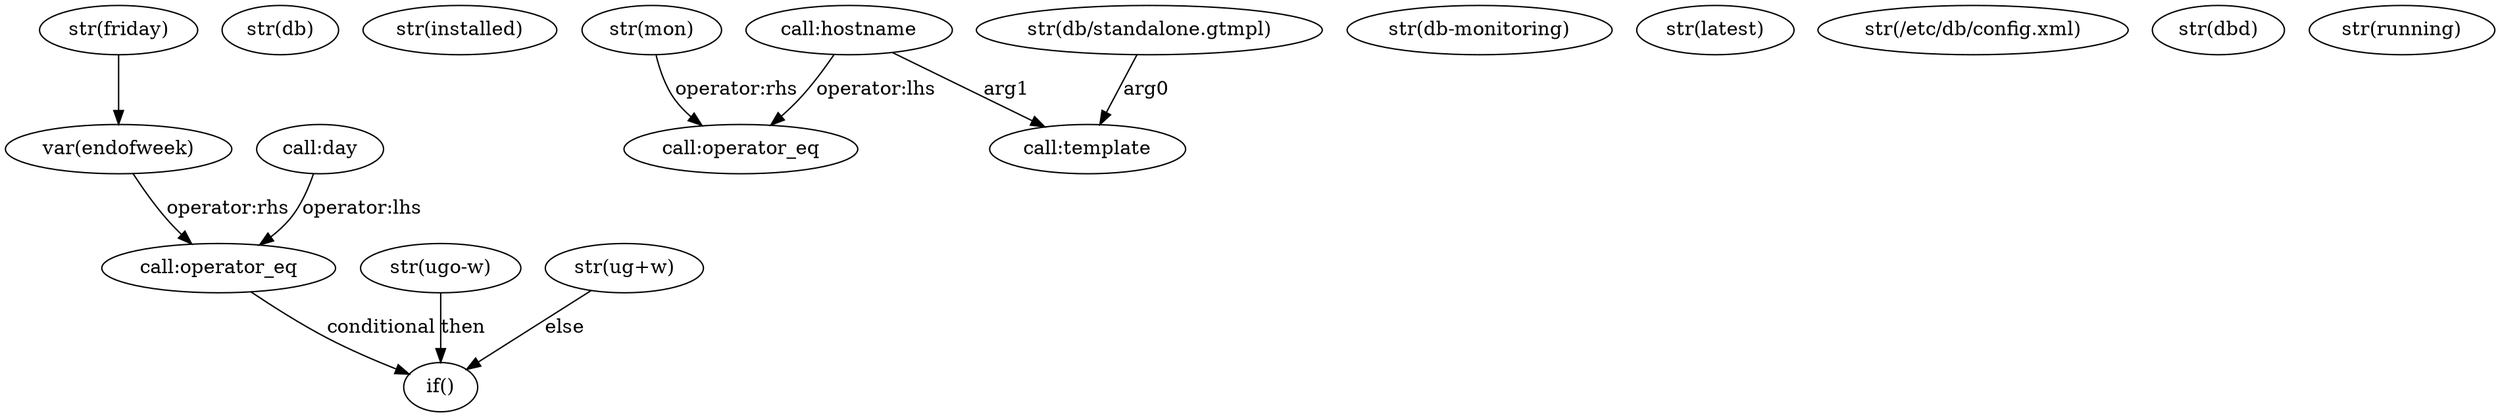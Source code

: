 // neato simple-program-graph.gv -Tpng > simple-program-graph.png
digraph program {

	friday [label="str(friday)"]
	endofweek [label="var(endofweek)"]

	friday -> endofweek

	db [label="str(db)"]
	installed [label="str(installed)"]

	hostname [label="call:hostname"]
	mon [label="str(mon)"]
	eq0 [label="call:operator_eq"]

	hostname -> eq0 [label="operator:lhs"]
	mon -> eq0 [label="operator:rhs"]

	db_monitoring [label="str(db-monitoring)"]
	latest [label="str(latest)"]

	config [label="str(/etc/db/config.xml)"]

	day -> eq1 [label="operator:lhs"]
	endofweek -> eq1 [label="operator:rhs"]

	day [label="call:day"]
	eq1 [label="call:operator_eq"]

	if [label="if()"]

	ugow [label="str(ugo-w)"]
	ugw [label="str(ug+w)"]

	eq1 -> if [label="conditional"]
	ugow -> if [label="then"]
	ugw -> if [label="else"]

	tmpl [label="str(db/standalone.gtmpl)"]
	template [label="call:template"]

	tmpl -> template [label="arg0"]
	hostname -> template [label="arg1"]

	dbd [label="str(dbd)"]
	running [label="str(running)"]
}
